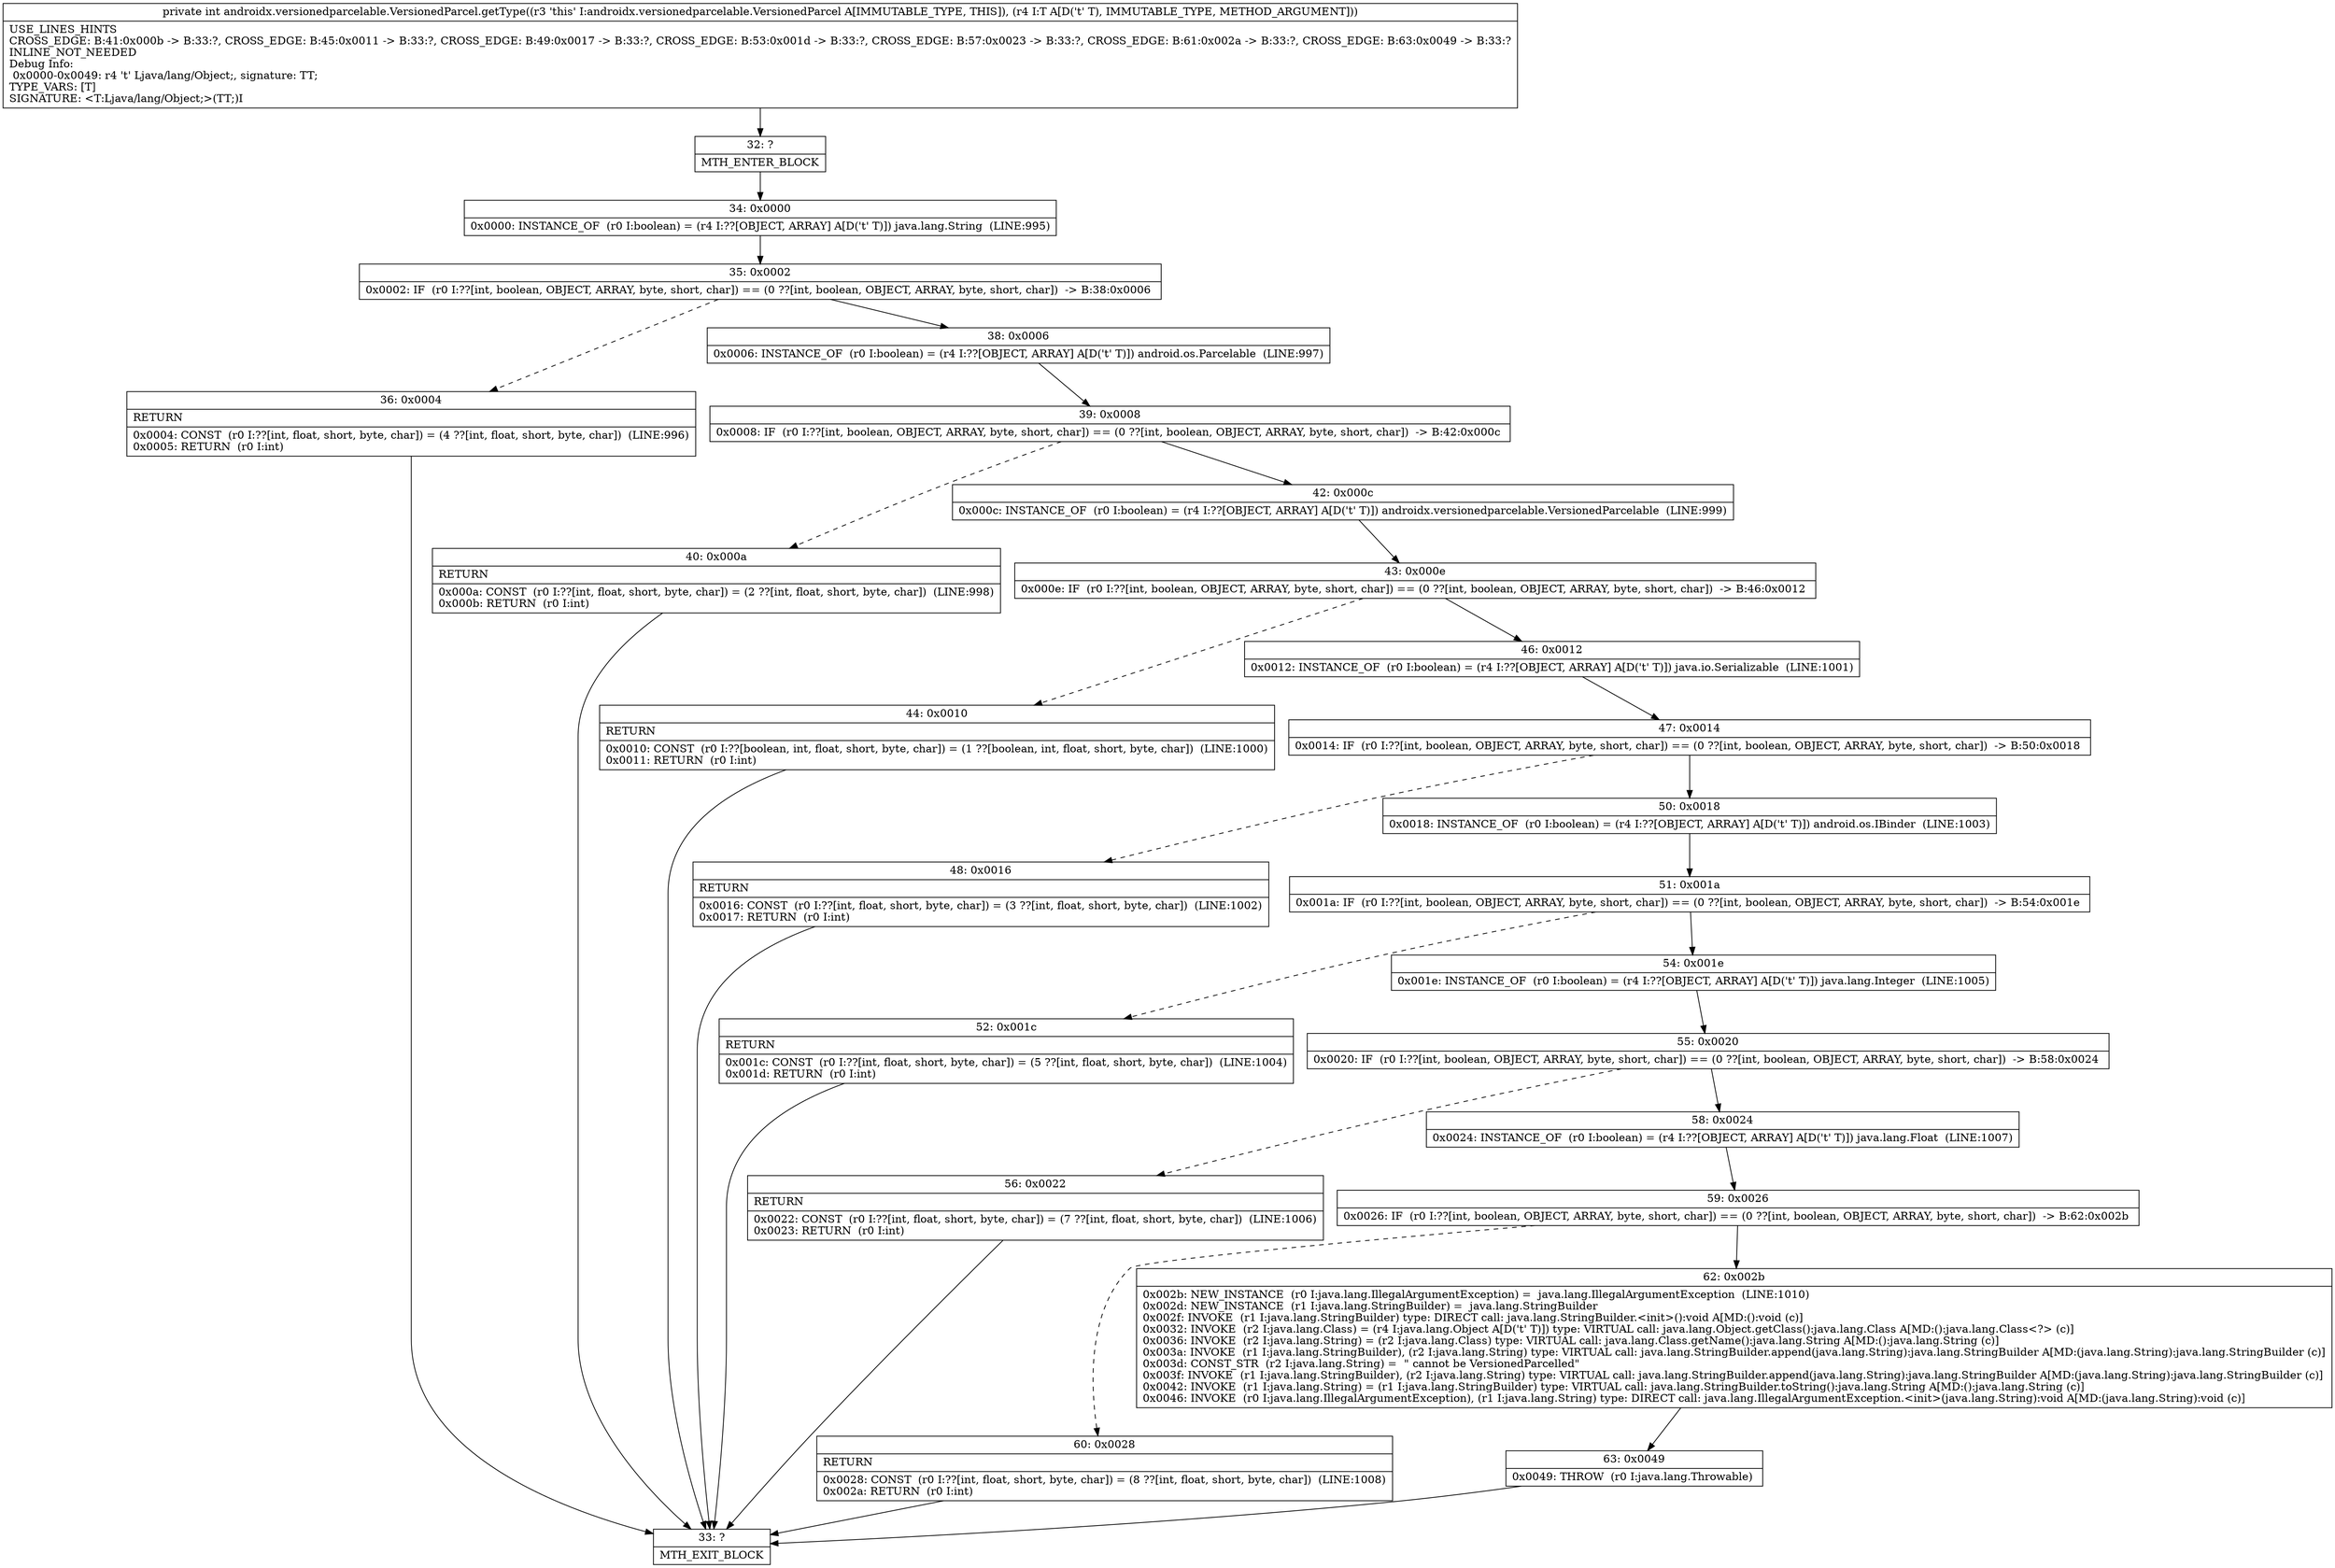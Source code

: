 digraph "CFG forandroidx.versionedparcelable.VersionedParcel.getType(Ljava\/lang\/Object;)I" {
Node_32 [shape=record,label="{32\:\ ?|MTH_ENTER_BLOCK\l}"];
Node_34 [shape=record,label="{34\:\ 0x0000|0x0000: INSTANCE_OF  (r0 I:boolean) = (r4 I:??[OBJECT, ARRAY] A[D('t' T)]) java.lang.String  (LINE:995)\l}"];
Node_35 [shape=record,label="{35\:\ 0x0002|0x0002: IF  (r0 I:??[int, boolean, OBJECT, ARRAY, byte, short, char]) == (0 ??[int, boolean, OBJECT, ARRAY, byte, short, char])  \-\> B:38:0x0006 \l}"];
Node_36 [shape=record,label="{36\:\ 0x0004|RETURN\l|0x0004: CONST  (r0 I:??[int, float, short, byte, char]) = (4 ??[int, float, short, byte, char])  (LINE:996)\l0x0005: RETURN  (r0 I:int) \l}"];
Node_33 [shape=record,label="{33\:\ ?|MTH_EXIT_BLOCK\l}"];
Node_38 [shape=record,label="{38\:\ 0x0006|0x0006: INSTANCE_OF  (r0 I:boolean) = (r4 I:??[OBJECT, ARRAY] A[D('t' T)]) android.os.Parcelable  (LINE:997)\l}"];
Node_39 [shape=record,label="{39\:\ 0x0008|0x0008: IF  (r0 I:??[int, boolean, OBJECT, ARRAY, byte, short, char]) == (0 ??[int, boolean, OBJECT, ARRAY, byte, short, char])  \-\> B:42:0x000c \l}"];
Node_40 [shape=record,label="{40\:\ 0x000a|RETURN\l|0x000a: CONST  (r0 I:??[int, float, short, byte, char]) = (2 ??[int, float, short, byte, char])  (LINE:998)\l0x000b: RETURN  (r0 I:int) \l}"];
Node_42 [shape=record,label="{42\:\ 0x000c|0x000c: INSTANCE_OF  (r0 I:boolean) = (r4 I:??[OBJECT, ARRAY] A[D('t' T)]) androidx.versionedparcelable.VersionedParcelable  (LINE:999)\l}"];
Node_43 [shape=record,label="{43\:\ 0x000e|0x000e: IF  (r0 I:??[int, boolean, OBJECT, ARRAY, byte, short, char]) == (0 ??[int, boolean, OBJECT, ARRAY, byte, short, char])  \-\> B:46:0x0012 \l}"];
Node_44 [shape=record,label="{44\:\ 0x0010|RETURN\l|0x0010: CONST  (r0 I:??[boolean, int, float, short, byte, char]) = (1 ??[boolean, int, float, short, byte, char])  (LINE:1000)\l0x0011: RETURN  (r0 I:int) \l}"];
Node_46 [shape=record,label="{46\:\ 0x0012|0x0012: INSTANCE_OF  (r0 I:boolean) = (r4 I:??[OBJECT, ARRAY] A[D('t' T)]) java.io.Serializable  (LINE:1001)\l}"];
Node_47 [shape=record,label="{47\:\ 0x0014|0x0014: IF  (r0 I:??[int, boolean, OBJECT, ARRAY, byte, short, char]) == (0 ??[int, boolean, OBJECT, ARRAY, byte, short, char])  \-\> B:50:0x0018 \l}"];
Node_48 [shape=record,label="{48\:\ 0x0016|RETURN\l|0x0016: CONST  (r0 I:??[int, float, short, byte, char]) = (3 ??[int, float, short, byte, char])  (LINE:1002)\l0x0017: RETURN  (r0 I:int) \l}"];
Node_50 [shape=record,label="{50\:\ 0x0018|0x0018: INSTANCE_OF  (r0 I:boolean) = (r4 I:??[OBJECT, ARRAY] A[D('t' T)]) android.os.IBinder  (LINE:1003)\l}"];
Node_51 [shape=record,label="{51\:\ 0x001a|0x001a: IF  (r0 I:??[int, boolean, OBJECT, ARRAY, byte, short, char]) == (0 ??[int, boolean, OBJECT, ARRAY, byte, short, char])  \-\> B:54:0x001e \l}"];
Node_52 [shape=record,label="{52\:\ 0x001c|RETURN\l|0x001c: CONST  (r0 I:??[int, float, short, byte, char]) = (5 ??[int, float, short, byte, char])  (LINE:1004)\l0x001d: RETURN  (r0 I:int) \l}"];
Node_54 [shape=record,label="{54\:\ 0x001e|0x001e: INSTANCE_OF  (r0 I:boolean) = (r4 I:??[OBJECT, ARRAY] A[D('t' T)]) java.lang.Integer  (LINE:1005)\l}"];
Node_55 [shape=record,label="{55\:\ 0x0020|0x0020: IF  (r0 I:??[int, boolean, OBJECT, ARRAY, byte, short, char]) == (0 ??[int, boolean, OBJECT, ARRAY, byte, short, char])  \-\> B:58:0x0024 \l}"];
Node_56 [shape=record,label="{56\:\ 0x0022|RETURN\l|0x0022: CONST  (r0 I:??[int, float, short, byte, char]) = (7 ??[int, float, short, byte, char])  (LINE:1006)\l0x0023: RETURN  (r0 I:int) \l}"];
Node_58 [shape=record,label="{58\:\ 0x0024|0x0024: INSTANCE_OF  (r0 I:boolean) = (r4 I:??[OBJECT, ARRAY] A[D('t' T)]) java.lang.Float  (LINE:1007)\l}"];
Node_59 [shape=record,label="{59\:\ 0x0026|0x0026: IF  (r0 I:??[int, boolean, OBJECT, ARRAY, byte, short, char]) == (0 ??[int, boolean, OBJECT, ARRAY, byte, short, char])  \-\> B:62:0x002b \l}"];
Node_60 [shape=record,label="{60\:\ 0x0028|RETURN\l|0x0028: CONST  (r0 I:??[int, float, short, byte, char]) = (8 ??[int, float, short, byte, char])  (LINE:1008)\l0x002a: RETURN  (r0 I:int) \l}"];
Node_62 [shape=record,label="{62\:\ 0x002b|0x002b: NEW_INSTANCE  (r0 I:java.lang.IllegalArgumentException) =  java.lang.IllegalArgumentException  (LINE:1010)\l0x002d: NEW_INSTANCE  (r1 I:java.lang.StringBuilder) =  java.lang.StringBuilder \l0x002f: INVOKE  (r1 I:java.lang.StringBuilder) type: DIRECT call: java.lang.StringBuilder.\<init\>():void A[MD:():void (c)]\l0x0032: INVOKE  (r2 I:java.lang.Class) = (r4 I:java.lang.Object A[D('t' T)]) type: VIRTUAL call: java.lang.Object.getClass():java.lang.Class A[MD:():java.lang.Class\<?\> (c)]\l0x0036: INVOKE  (r2 I:java.lang.String) = (r2 I:java.lang.Class) type: VIRTUAL call: java.lang.Class.getName():java.lang.String A[MD:():java.lang.String (c)]\l0x003a: INVOKE  (r1 I:java.lang.StringBuilder), (r2 I:java.lang.String) type: VIRTUAL call: java.lang.StringBuilder.append(java.lang.String):java.lang.StringBuilder A[MD:(java.lang.String):java.lang.StringBuilder (c)]\l0x003d: CONST_STR  (r2 I:java.lang.String) =  \" cannot be VersionedParcelled\" \l0x003f: INVOKE  (r1 I:java.lang.StringBuilder), (r2 I:java.lang.String) type: VIRTUAL call: java.lang.StringBuilder.append(java.lang.String):java.lang.StringBuilder A[MD:(java.lang.String):java.lang.StringBuilder (c)]\l0x0042: INVOKE  (r1 I:java.lang.String) = (r1 I:java.lang.StringBuilder) type: VIRTUAL call: java.lang.StringBuilder.toString():java.lang.String A[MD:():java.lang.String (c)]\l0x0046: INVOKE  (r0 I:java.lang.IllegalArgumentException), (r1 I:java.lang.String) type: DIRECT call: java.lang.IllegalArgumentException.\<init\>(java.lang.String):void A[MD:(java.lang.String):void (c)]\l}"];
Node_63 [shape=record,label="{63\:\ 0x0049|0x0049: THROW  (r0 I:java.lang.Throwable) \l}"];
MethodNode[shape=record,label="{private int androidx.versionedparcelable.VersionedParcel.getType((r3 'this' I:androidx.versionedparcelable.VersionedParcel A[IMMUTABLE_TYPE, THIS]), (r4 I:T A[D('t' T), IMMUTABLE_TYPE, METHOD_ARGUMENT]))  | USE_LINES_HINTS\lCROSS_EDGE: B:41:0x000b \-\> B:33:?, CROSS_EDGE: B:45:0x0011 \-\> B:33:?, CROSS_EDGE: B:49:0x0017 \-\> B:33:?, CROSS_EDGE: B:53:0x001d \-\> B:33:?, CROSS_EDGE: B:57:0x0023 \-\> B:33:?, CROSS_EDGE: B:61:0x002a \-\> B:33:?, CROSS_EDGE: B:63:0x0049 \-\> B:33:?\lINLINE_NOT_NEEDED\lDebug Info:\l  0x0000\-0x0049: r4 't' Ljava\/lang\/Object;, signature: TT;\lTYPE_VARS: [T]\lSIGNATURE: \<T:Ljava\/lang\/Object;\>(TT;)I\l}"];
MethodNode -> Node_32;Node_32 -> Node_34;
Node_34 -> Node_35;
Node_35 -> Node_36[style=dashed];
Node_35 -> Node_38;
Node_36 -> Node_33;
Node_38 -> Node_39;
Node_39 -> Node_40[style=dashed];
Node_39 -> Node_42;
Node_40 -> Node_33;
Node_42 -> Node_43;
Node_43 -> Node_44[style=dashed];
Node_43 -> Node_46;
Node_44 -> Node_33;
Node_46 -> Node_47;
Node_47 -> Node_48[style=dashed];
Node_47 -> Node_50;
Node_48 -> Node_33;
Node_50 -> Node_51;
Node_51 -> Node_52[style=dashed];
Node_51 -> Node_54;
Node_52 -> Node_33;
Node_54 -> Node_55;
Node_55 -> Node_56[style=dashed];
Node_55 -> Node_58;
Node_56 -> Node_33;
Node_58 -> Node_59;
Node_59 -> Node_60[style=dashed];
Node_59 -> Node_62;
Node_60 -> Node_33;
Node_62 -> Node_63;
Node_63 -> Node_33;
}

